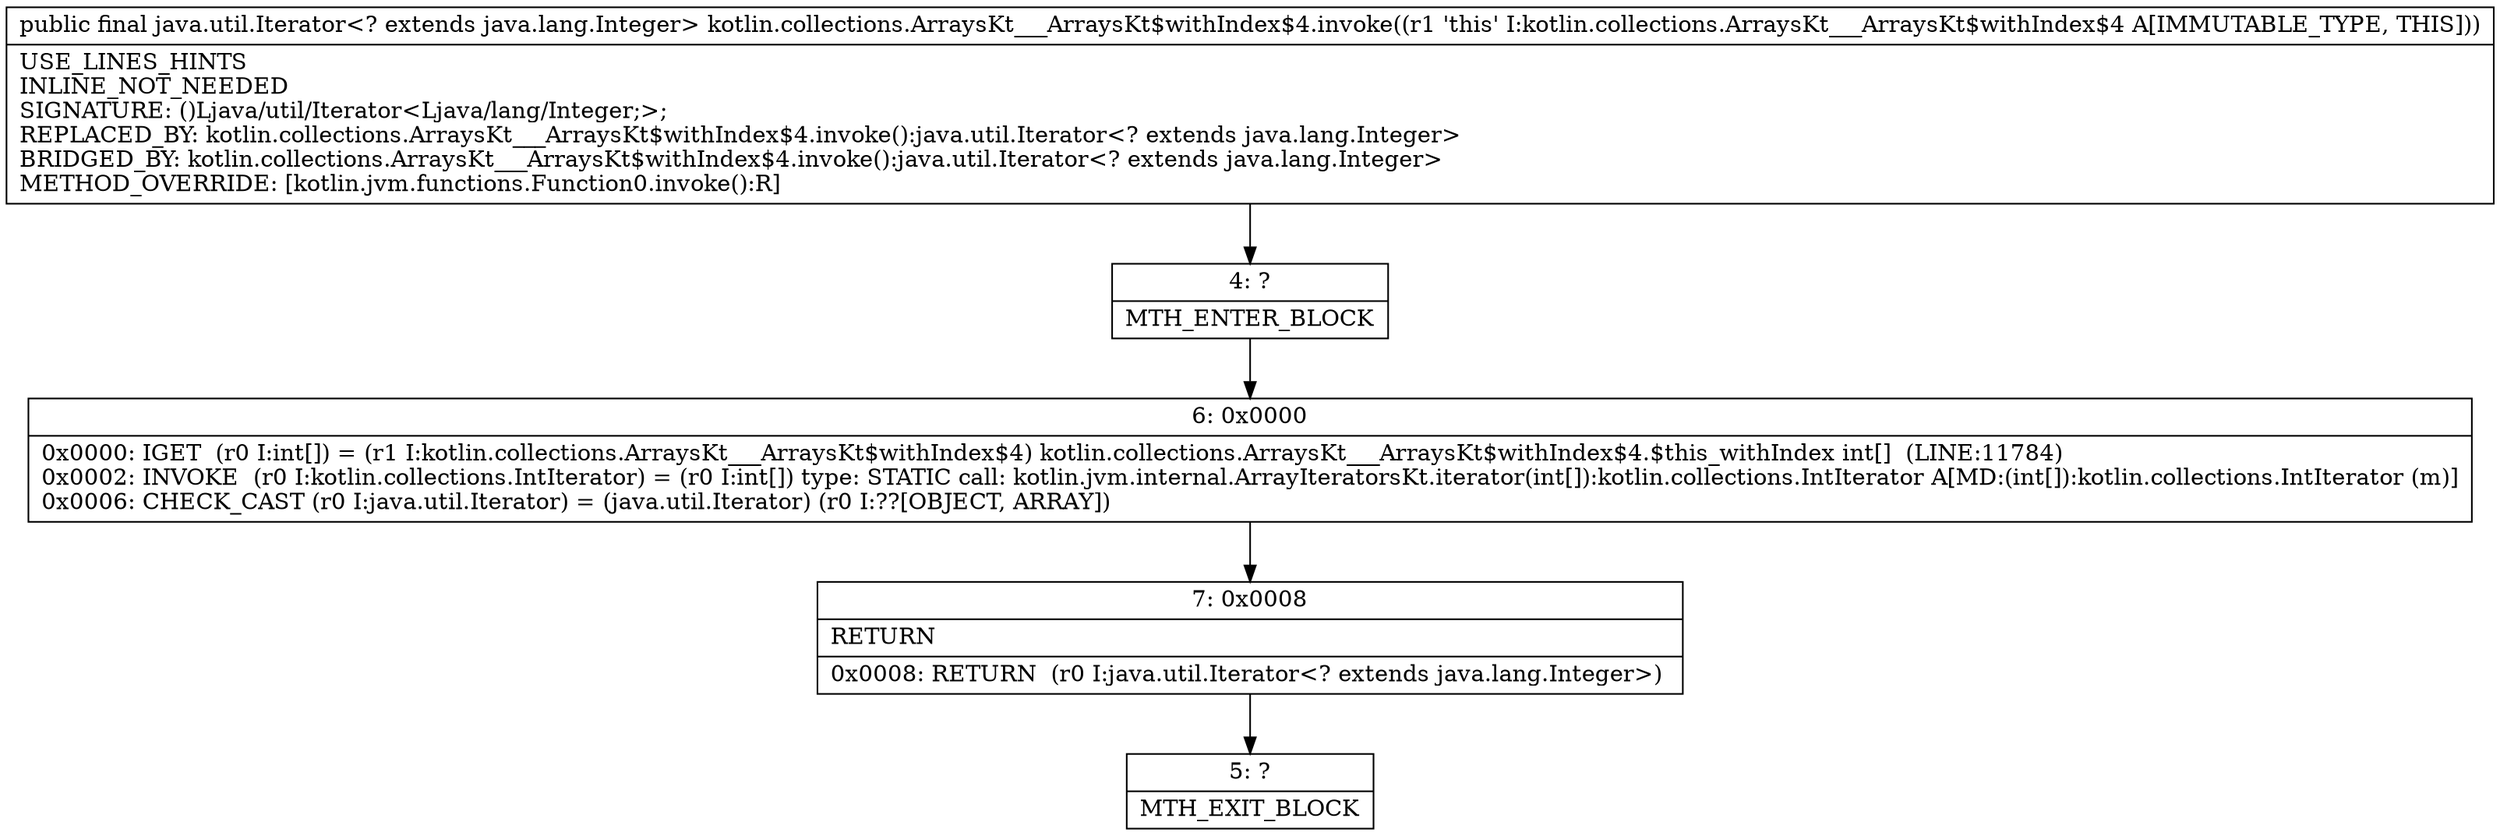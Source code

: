 digraph "CFG forkotlin.collections.ArraysKt___ArraysKt$withIndex$4.invoke()Ljava\/util\/Iterator;" {
Node_4 [shape=record,label="{4\:\ ?|MTH_ENTER_BLOCK\l}"];
Node_6 [shape=record,label="{6\:\ 0x0000|0x0000: IGET  (r0 I:int[]) = (r1 I:kotlin.collections.ArraysKt___ArraysKt$withIndex$4) kotlin.collections.ArraysKt___ArraysKt$withIndex$4.$this_withIndex int[]  (LINE:11784)\l0x0002: INVOKE  (r0 I:kotlin.collections.IntIterator) = (r0 I:int[]) type: STATIC call: kotlin.jvm.internal.ArrayIteratorsKt.iterator(int[]):kotlin.collections.IntIterator A[MD:(int[]):kotlin.collections.IntIterator (m)]\l0x0006: CHECK_CAST (r0 I:java.util.Iterator) = (java.util.Iterator) (r0 I:??[OBJECT, ARRAY]) \l}"];
Node_7 [shape=record,label="{7\:\ 0x0008|RETURN\l|0x0008: RETURN  (r0 I:java.util.Iterator\<? extends java.lang.Integer\>) \l}"];
Node_5 [shape=record,label="{5\:\ ?|MTH_EXIT_BLOCK\l}"];
MethodNode[shape=record,label="{public final java.util.Iterator\<? extends java.lang.Integer\> kotlin.collections.ArraysKt___ArraysKt$withIndex$4.invoke((r1 'this' I:kotlin.collections.ArraysKt___ArraysKt$withIndex$4 A[IMMUTABLE_TYPE, THIS]))  | USE_LINES_HINTS\lINLINE_NOT_NEEDED\lSIGNATURE: ()Ljava\/util\/Iterator\<Ljava\/lang\/Integer;\>;\lREPLACED_BY: kotlin.collections.ArraysKt___ArraysKt$withIndex$4.invoke():java.util.Iterator\<? extends java.lang.Integer\>\lBRIDGED_BY: kotlin.collections.ArraysKt___ArraysKt$withIndex$4.invoke():java.util.Iterator\<? extends java.lang.Integer\>\lMETHOD_OVERRIDE: [kotlin.jvm.functions.Function0.invoke():R]\l}"];
MethodNode -> Node_4;Node_4 -> Node_6;
Node_6 -> Node_7;
Node_7 -> Node_5;
}

